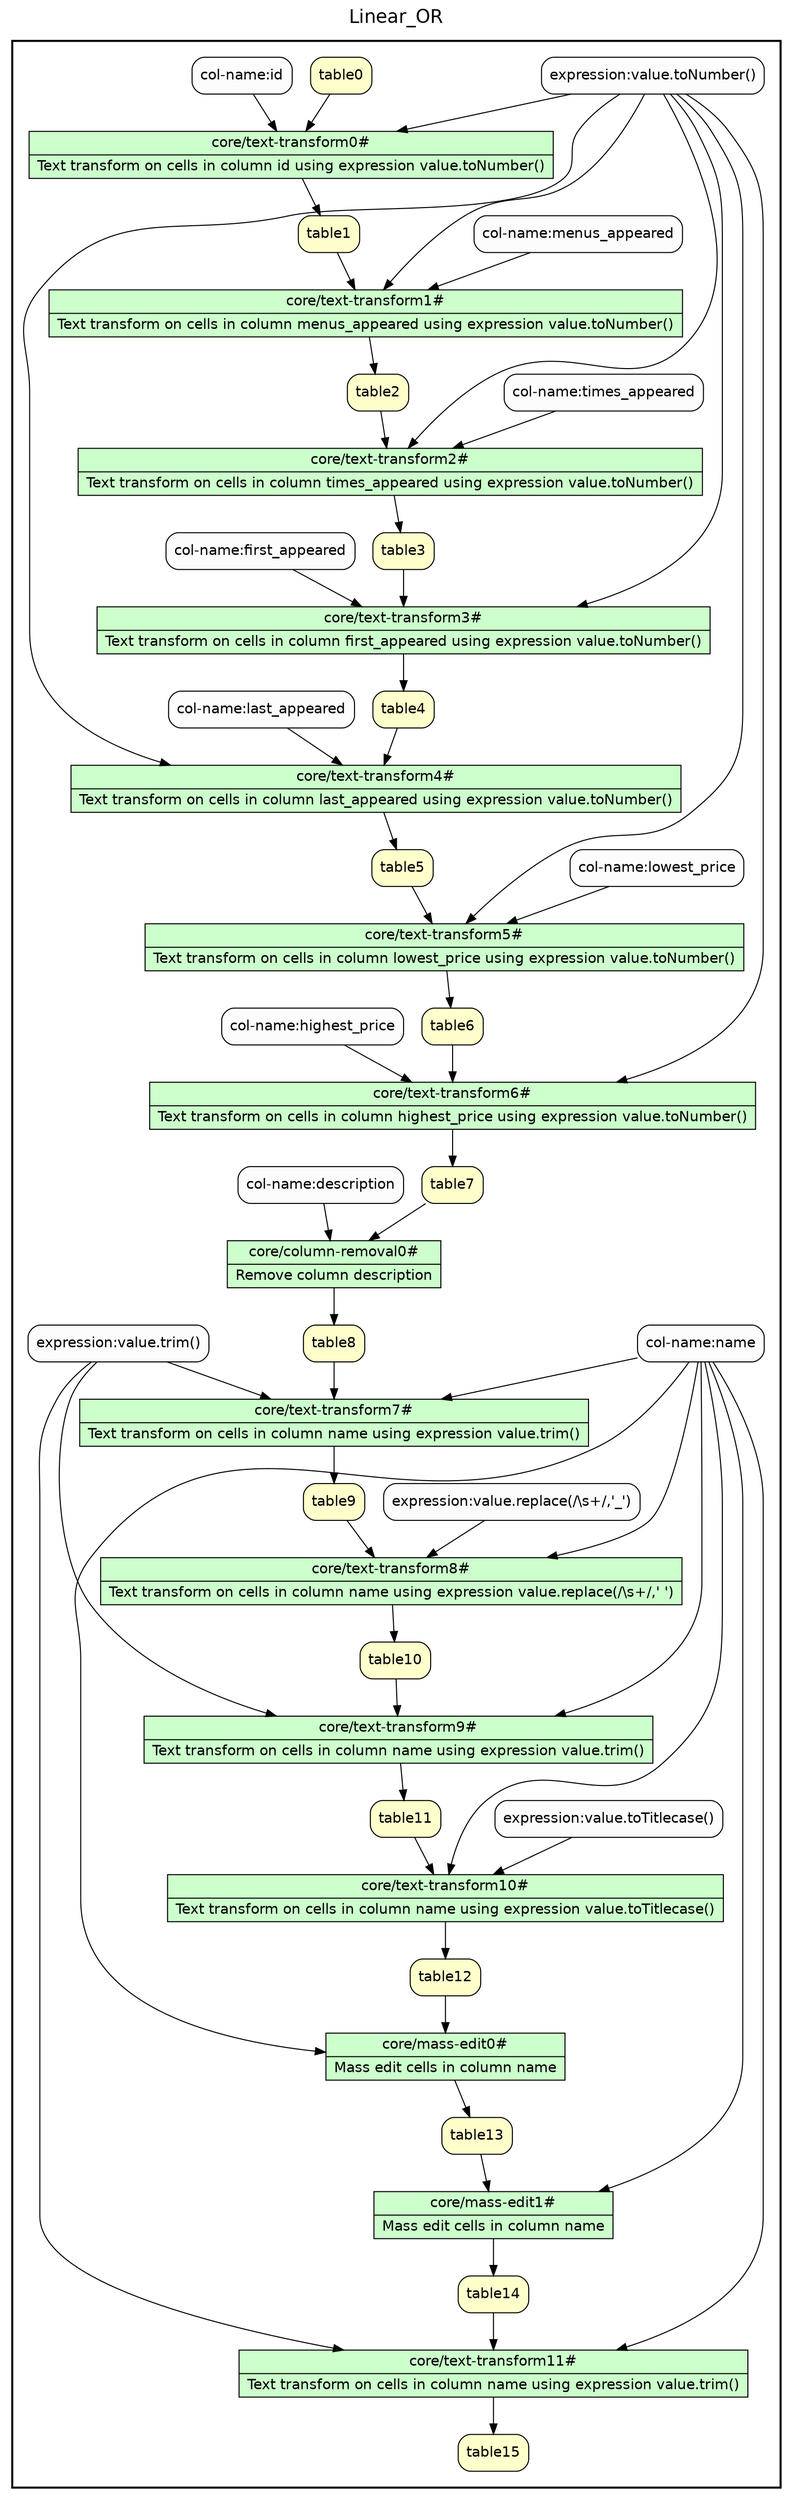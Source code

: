 
/* Start of top-level graph */
digraph Workflow {
rankdir=TB

/* Title for graph */
fontname=Helvetica; fontsize=18; labelloc=t
label=Linear_OR

/* Start of double cluster for drawing box around nodes in workflow */
subgraph cluster_workflow_box_outer { label=""; color=black; penwidth=2
subgraph cluster_workflow_box_inner { label=""; penwidth=0

/* Style for nodes representing atomic programs in workflow */
node[shape=box style=filled fillcolor="#CCFFCC" peripheries=1 fontname=Helvetica]

/* Nodes representing atomic programs in workflow */
"core/text-transform0#" [shape=record rankdir=LR label="{<f0> core/text-transform0# |<f1> Text transform on cells in column id using expression value.toNumber()}"];
"core/text-transform1#" [shape=record rankdir=LR label="{<f0> core/text-transform1# |<f1> Text transform on cells in column menus_appeared using expression value.toNumber()}"];
"core/text-transform2#" [shape=record rankdir=LR label="{<f0> core/text-transform2# |<f1> Text transform on cells in column times_appeared using expression value.toNumber()}"];
"core/text-transform3#" [shape=record rankdir=LR label="{<f0> core/text-transform3# |<f1> Text transform on cells in column first_appeared using expression value.toNumber()}"];
"core/text-transform4#" [shape=record rankdir=LR label="{<f0> core/text-transform4# |<f1> Text transform on cells in column last_appeared using expression value.toNumber()}"];
"core/text-transform5#" [shape=record rankdir=LR label="{<f0> core/text-transform5# |<f1> Text transform on cells in column lowest_price using expression value.toNumber()}"];
"core/text-transform6#" [shape=record rankdir=LR label="{<f0> core/text-transform6# |<f1> Text transform on cells in column highest_price using expression value.toNumber()}"];
"core/column-removal0#" [shape=record rankdir=LR label="{<f0> core/column-removal0# |<f1> Remove column description}"];
"core/text-transform7#" [shape=record rankdir=LR label="{<f0> core/text-transform7# |<f1> Text transform on cells in column name using expression value.trim()}"];
"core/text-transform8#" [shape=record rankdir=LR label="{<f0> core/text-transform8# |<f1> Text transform on cells in column name using expression value.replace(/\\s+/,' ')}"];
"core/text-transform9#" [shape=record rankdir=LR label="{<f0> core/text-transform9# |<f1> Text transform on cells in column name using expression value.trim()}"];
"core/text-transform10#" [shape=record rankdir=LR label="{<f0> core/text-transform10# |<f1> Text transform on cells in column name using expression value.toTitlecase()}"];
"core/mass-edit0#" [shape=record rankdir=LR label="{<f0> core/mass-edit0# |<f1> Mass edit cells in column name}"];
"core/mass-edit1#" [shape=record rankdir=LR label="{<f0> core/mass-edit1# |<f1> Mass edit cells in column name}"];
"core/text-transform11#" [shape=record rankdir=LR label="{<f0> core/text-transform11# |<f1> Text transform on cells in column name using expression value.trim()}"];

/* Style for nodes representing non-parameter data channels in workflow */
node[shape=box style="rounded,filled" fillcolor="#FFFFCC" peripheries=1 fontname=Helvetica]

/* Nodes for non-parameter data channels in workflow */
table15
table0
table1
table2
table3
table4
table5
table6
table7
table8
table9
table10
table11
table12
table13
table14

/* Style for nodes representing parameter channels in workflow */
node[shape=box style="rounded,filled" fillcolor="#FCFCFC" peripheries=1 fontname=Helvetica]

/* Nodes representing parameter channels in workflow */
"col-name:id"
"expression:value.toNumber()"
"col-name:menus_appeared"
"col-name:times_appeared"
"col-name:first_appeared"
"col-name:last_appeared"
"col-name:lowest_price"
"col-name:highest_price"
"col-name:description"
"col-name:name"
"expression:value.trim()"
"expression:value.replace(/\\s+/,'_')"
"expression:value.toTitlecase()"

/* Edges representing connections between programs and channels */
"core/text-transform0#" -> table1
"col-name:id" -> "core/text-transform0#"
"expression:value.toNumber()" -> "core/text-transform0#"
table0 -> "core/text-transform0#"
"core/text-transform1#" -> table2
"col-name:menus_appeared" -> "core/text-transform1#"
"expression:value.toNumber()" -> "core/text-transform1#"
table1 -> "core/text-transform1#"
"core/text-transform2#" -> table3
"col-name:times_appeared" -> "core/text-transform2#"
"expression:value.toNumber()" -> "core/text-transform2#"
table2 -> "core/text-transform2#"
"core/text-transform3#" -> table4
"col-name:first_appeared" -> "core/text-transform3#"
"expression:value.toNumber()" -> "core/text-transform3#"
table3 -> "core/text-transform3#"
"core/text-transform4#" -> table5
"col-name:last_appeared" -> "core/text-transform4#"
"expression:value.toNumber()" -> "core/text-transform4#"
table4 -> "core/text-transform4#"
"core/text-transform5#" -> table6
"col-name:lowest_price" -> "core/text-transform5#"
"expression:value.toNumber()" -> "core/text-transform5#"
table5 -> "core/text-transform5#"
"core/text-transform6#" -> table7
"col-name:highest_price" -> "core/text-transform6#"
"expression:value.toNumber()" -> "core/text-transform6#"
table6 -> "core/text-transform6#"
"core/column-removal0#" -> table8
"col-name:description" -> "core/column-removal0#"
table7 -> "core/column-removal0#"
"core/text-transform7#" -> table9
"col-name:name" -> "core/text-transform7#"
"expression:value.trim()" -> "core/text-transform7#"
table8 -> "core/text-transform7#"
"core/text-transform8#" -> table10
"col-name:name" -> "core/text-transform8#"
"expression:value.replace(/\\s+/,'_')" -> "core/text-transform8#"
table9 -> "core/text-transform8#"
"core/text-transform9#" -> table11
"col-name:name" -> "core/text-transform9#"
"expression:value.trim()" -> "core/text-transform9#"
table10 -> "core/text-transform9#"
"core/text-transform10#" -> table12
"col-name:name" -> "core/text-transform10#"
"expression:value.toTitlecase()" -> "core/text-transform10#"
table11 -> "core/text-transform10#"
"core/mass-edit0#" -> table13
"col-name:name" -> "core/mass-edit0#"
table12 -> "core/mass-edit0#"
"core/mass-edit1#" -> table14
"col-name:name" -> "core/mass-edit1#"
table13 -> "core/mass-edit1#"
"core/text-transform11#" -> table15
"col-name:name" -> "core/text-transform11#"
"expression:value.trim()" -> "core/text-transform11#"
table14 -> "core/text-transform11#"

/* End of double cluster for drawing box around nodes in workflow */
}}

/* End of top-level graph */
}

